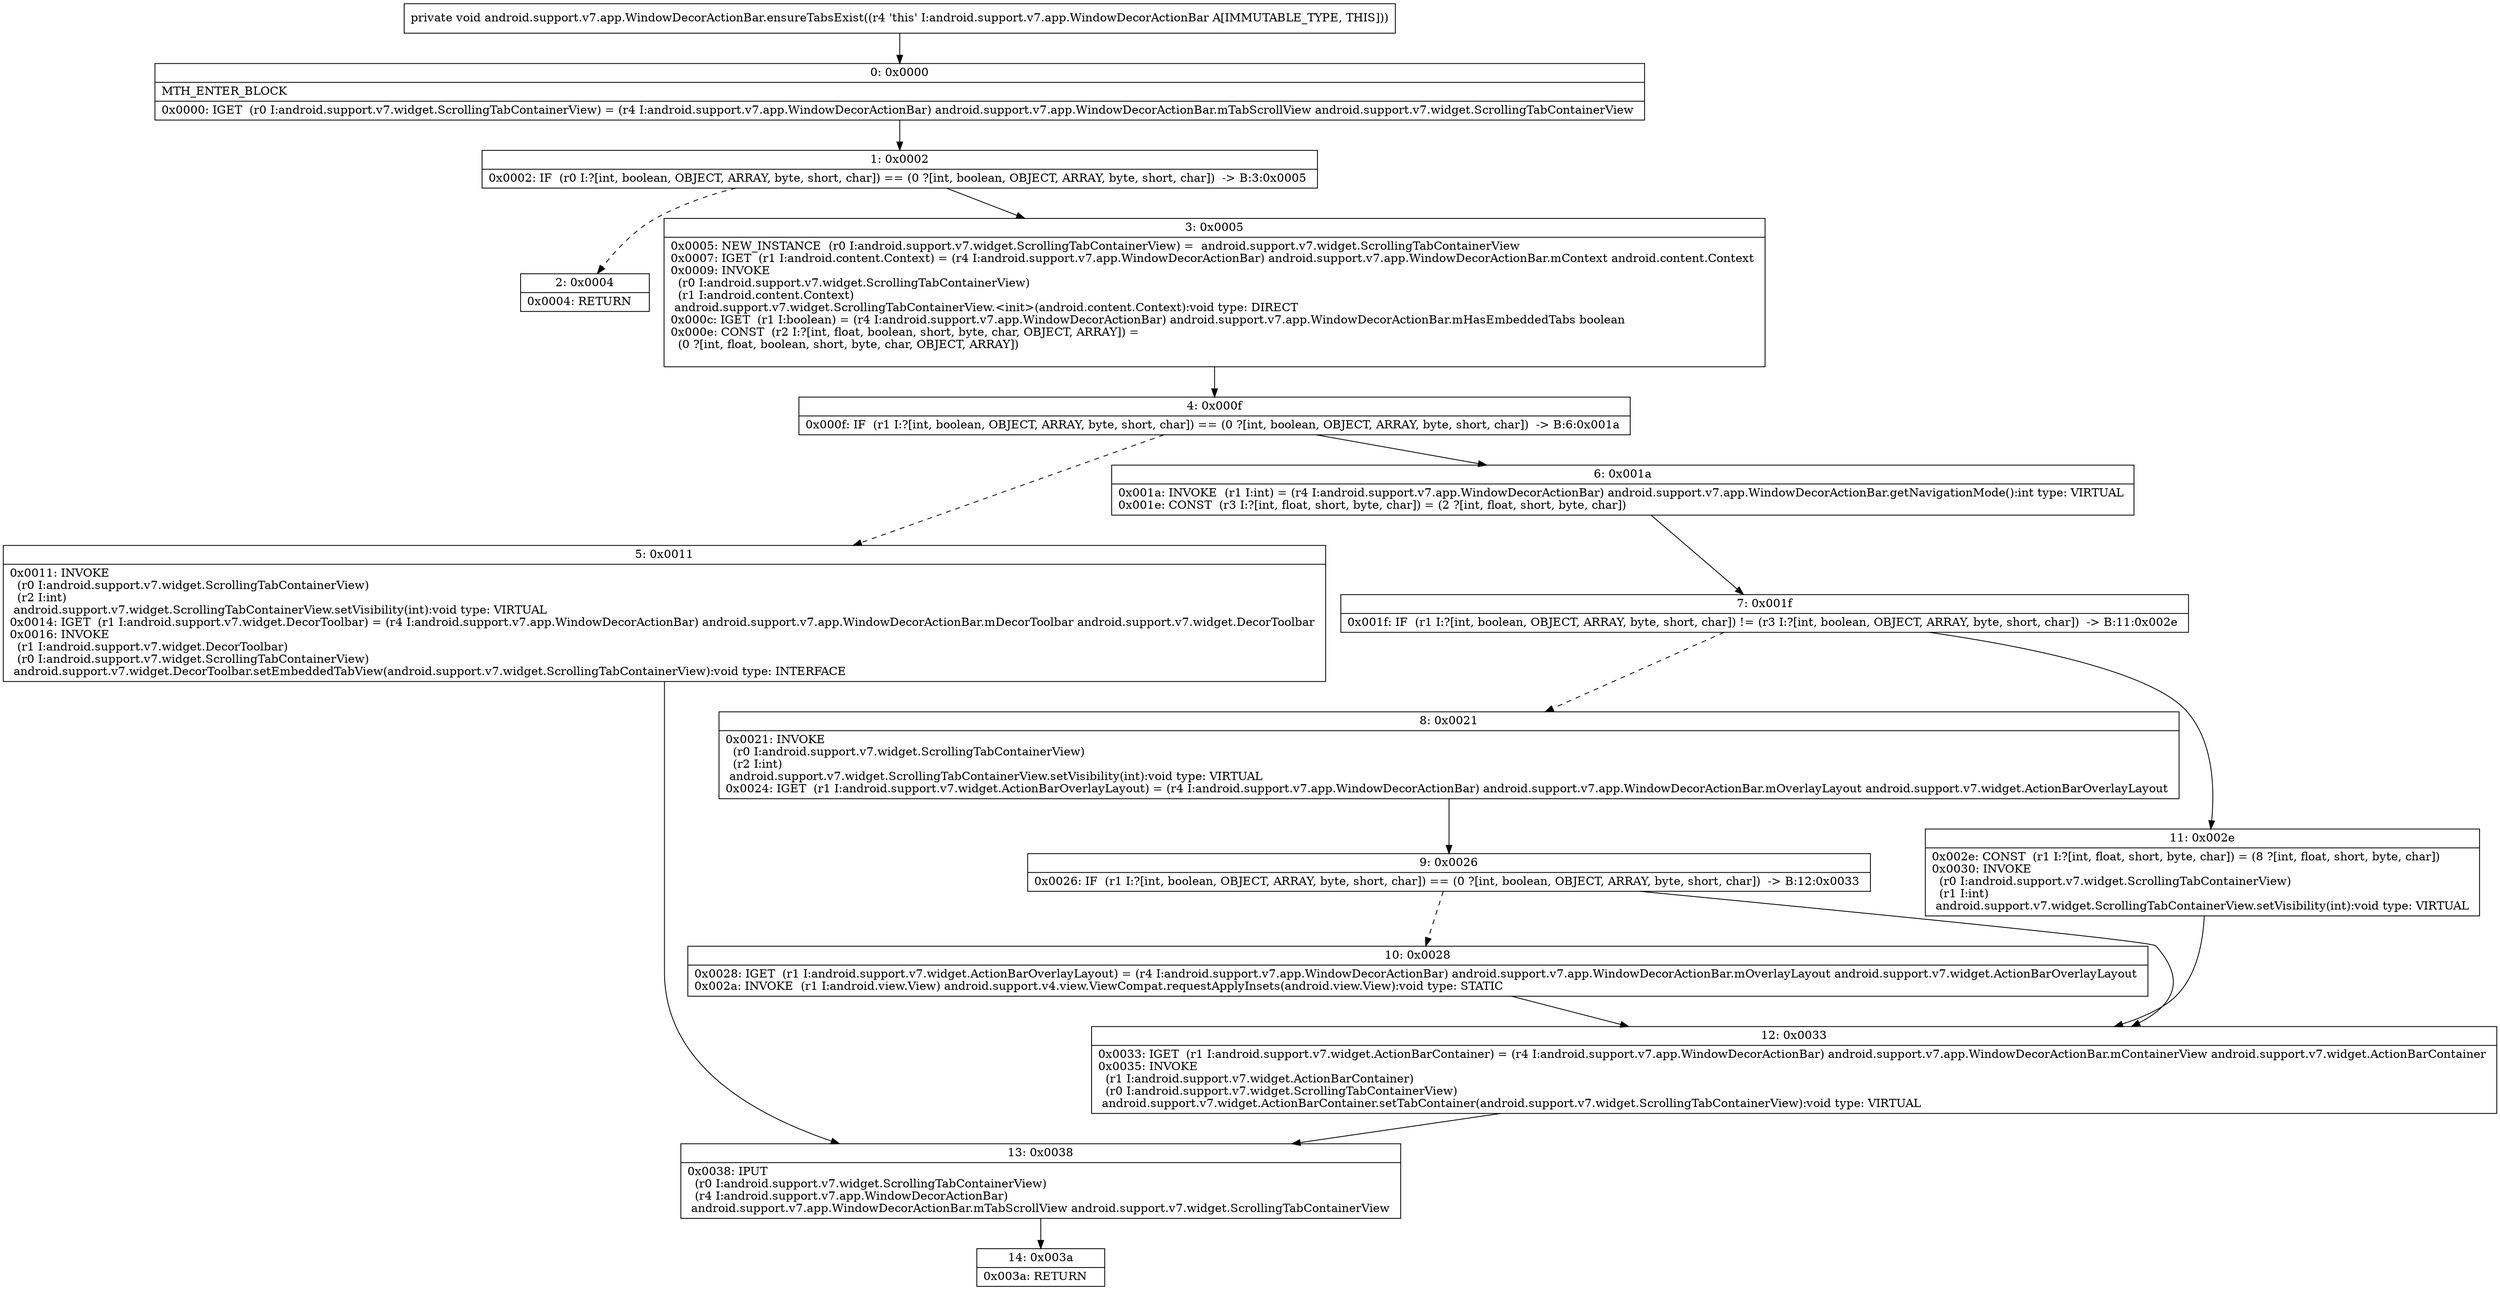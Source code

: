 digraph "CFG forandroid.support.v7.app.WindowDecorActionBar.ensureTabsExist()V" {
Node_0 [shape=record,label="{0\:\ 0x0000|MTH_ENTER_BLOCK\l|0x0000: IGET  (r0 I:android.support.v7.widget.ScrollingTabContainerView) = (r4 I:android.support.v7.app.WindowDecorActionBar) android.support.v7.app.WindowDecorActionBar.mTabScrollView android.support.v7.widget.ScrollingTabContainerView \l}"];
Node_1 [shape=record,label="{1\:\ 0x0002|0x0002: IF  (r0 I:?[int, boolean, OBJECT, ARRAY, byte, short, char]) == (0 ?[int, boolean, OBJECT, ARRAY, byte, short, char])  \-\> B:3:0x0005 \l}"];
Node_2 [shape=record,label="{2\:\ 0x0004|0x0004: RETURN   \l}"];
Node_3 [shape=record,label="{3\:\ 0x0005|0x0005: NEW_INSTANCE  (r0 I:android.support.v7.widget.ScrollingTabContainerView) =  android.support.v7.widget.ScrollingTabContainerView \l0x0007: IGET  (r1 I:android.content.Context) = (r4 I:android.support.v7.app.WindowDecorActionBar) android.support.v7.app.WindowDecorActionBar.mContext android.content.Context \l0x0009: INVOKE  \l  (r0 I:android.support.v7.widget.ScrollingTabContainerView)\l  (r1 I:android.content.Context)\l android.support.v7.widget.ScrollingTabContainerView.\<init\>(android.content.Context):void type: DIRECT \l0x000c: IGET  (r1 I:boolean) = (r4 I:android.support.v7.app.WindowDecorActionBar) android.support.v7.app.WindowDecorActionBar.mHasEmbeddedTabs boolean \l0x000e: CONST  (r2 I:?[int, float, boolean, short, byte, char, OBJECT, ARRAY]) = \l  (0 ?[int, float, boolean, short, byte, char, OBJECT, ARRAY])\l \l}"];
Node_4 [shape=record,label="{4\:\ 0x000f|0x000f: IF  (r1 I:?[int, boolean, OBJECT, ARRAY, byte, short, char]) == (0 ?[int, boolean, OBJECT, ARRAY, byte, short, char])  \-\> B:6:0x001a \l}"];
Node_5 [shape=record,label="{5\:\ 0x0011|0x0011: INVOKE  \l  (r0 I:android.support.v7.widget.ScrollingTabContainerView)\l  (r2 I:int)\l android.support.v7.widget.ScrollingTabContainerView.setVisibility(int):void type: VIRTUAL \l0x0014: IGET  (r1 I:android.support.v7.widget.DecorToolbar) = (r4 I:android.support.v7.app.WindowDecorActionBar) android.support.v7.app.WindowDecorActionBar.mDecorToolbar android.support.v7.widget.DecorToolbar \l0x0016: INVOKE  \l  (r1 I:android.support.v7.widget.DecorToolbar)\l  (r0 I:android.support.v7.widget.ScrollingTabContainerView)\l android.support.v7.widget.DecorToolbar.setEmbeddedTabView(android.support.v7.widget.ScrollingTabContainerView):void type: INTERFACE \l}"];
Node_6 [shape=record,label="{6\:\ 0x001a|0x001a: INVOKE  (r1 I:int) = (r4 I:android.support.v7.app.WindowDecorActionBar) android.support.v7.app.WindowDecorActionBar.getNavigationMode():int type: VIRTUAL \l0x001e: CONST  (r3 I:?[int, float, short, byte, char]) = (2 ?[int, float, short, byte, char]) \l}"];
Node_7 [shape=record,label="{7\:\ 0x001f|0x001f: IF  (r1 I:?[int, boolean, OBJECT, ARRAY, byte, short, char]) != (r3 I:?[int, boolean, OBJECT, ARRAY, byte, short, char])  \-\> B:11:0x002e \l}"];
Node_8 [shape=record,label="{8\:\ 0x0021|0x0021: INVOKE  \l  (r0 I:android.support.v7.widget.ScrollingTabContainerView)\l  (r2 I:int)\l android.support.v7.widget.ScrollingTabContainerView.setVisibility(int):void type: VIRTUAL \l0x0024: IGET  (r1 I:android.support.v7.widget.ActionBarOverlayLayout) = (r4 I:android.support.v7.app.WindowDecorActionBar) android.support.v7.app.WindowDecorActionBar.mOverlayLayout android.support.v7.widget.ActionBarOverlayLayout \l}"];
Node_9 [shape=record,label="{9\:\ 0x0026|0x0026: IF  (r1 I:?[int, boolean, OBJECT, ARRAY, byte, short, char]) == (0 ?[int, boolean, OBJECT, ARRAY, byte, short, char])  \-\> B:12:0x0033 \l}"];
Node_10 [shape=record,label="{10\:\ 0x0028|0x0028: IGET  (r1 I:android.support.v7.widget.ActionBarOverlayLayout) = (r4 I:android.support.v7.app.WindowDecorActionBar) android.support.v7.app.WindowDecorActionBar.mOverlayLayout android.support.v7.widget.ActionBarOverlayLayout \l0x002a: INVOKE  (r1 I:android.view.View) android.support.v4.view.ViewCompat.requestApplyInsets(android.view.View):void type: STATIC \l}"];
Node_11 [shape=record,label="{11\:\ 0x002e|0x002e: CONST  (r1 I:?[int, float, short, byte, char]) = (8 ?[int, float, short, byte, char]) \l0x0030: INVOKE  \l  (r0 I:android.support.v7.widget.ScrollingTabContainerView)\l  (r1 I:int)\l android.support.v7.widget.ScrollingTabContainerView.setVisibility(int):void type: VIRTUAL \l}"];
Node_12 [shape=record,label="{12\:\ 0x0033|0x0033: IGET  (r1 I:android.support.v7.widget.ActionBarContainer) = (r4 I:android.support.v7.app.WindowDecorActionBar) android.support.v7.app.WindowDecorActionBar.mContainerView android.support.v7.widget.ActionBarContainer \l0x0035: INVOKE  \l  (r1 I:android.support.v7.widget.ActionBarContainer)\l  (r0 I:android.support.v7.widget.ScrollingTabContainerView)\l android.support.v7.widget.ActionBarContainer.setTabContainer(android.support.v7.widget.ScrollingTabContainerView):void type: VIRTUAL \l}"];
Node_13 [shape=record,label="{13\:\ 0x0038|0x0038: IPUT  \l  (r0 I:android.support.v7.widget.ScrollingTabContainerView)\l  (r4 I:android.support.v7.app.WindowDecorActionBar)\l android.support.v7.app.WindowDecorActionBar.mTabScrollView android.support.v7.widget.ScrollingTabContainerView \l}"];
Node_14 [shape=record,label="{14\:\ 0x003a|0x003a: RETURN   \l}"];
MethodNode[shape=record,label="{private void android.support.v7.app.WindowDecorActionBar.ensureTabsExist((r4 'this' I:android.support.v7.app.WindowDecorActionBar A[IMMUTABLE_TYPE, THIS])) }"];
MethodNode -> Node_0;
Node_0 -> Node_1;
Node_1 -> Node_2[style=dashed];
Node_1 -> Node_3;
Node_3 -> Node_4;
Node_4 -> Node_5[style=dashed];
Node_4 -> Node_6;
Node_5 -> Node_13;
Node_6 -> Node_7;
Node_7 -> Node_8[style=dashed];
Node_7 -> Node_11;
Node_8 -> Node_9;
Node_9 -> Node_10[style=dashed];
Node_9 -> Node_12;
Node_10 -> Node_12;
Node_11 -> Node_12;
Node_12 -> Node_13;
Node_13 -> Node_14;
}

